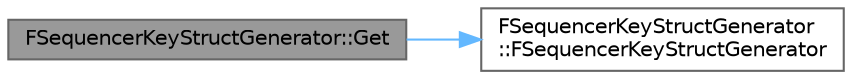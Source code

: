 digraph "FSequencerKeyStructGenerator::Get"
{
 // INTERACTIVE_SVG=YES
 // LATEX_PDF_SIZE
  bgcolor="transparent";
  edge [fontname=Helvetica,fontsize=10,labelfontname=Helvetica,labelfontsize=10];
  node [fontname=Helvetica,fontsize=10,shape=box,height=0.2,width=0.4];
  rankdir="LR";
  Node1 [id="Node000001",label="FSequencerKeyStructGenerator::Get",height=0.2,width=0.4,color="gray40", fillcolor="grey60", style="filled", fontcolor="black",tooltip="Access the singlton instance of this class."];
  Node1 -> Node2 [id="edge1_Node000001_Node000002",color="steelblue1",style="solid",tooltip=" "];
  Node2 [id="Node000002",label="FSequencerKeyStructGenerator\l::FSequencerKeyStructGenerator",height=0.2,width=0.4,color="grey40", fillcolor="white", style="filled",URL="$d2/dc3/classFSequencerKeyStructGenerator.html#af58bbac4f06c5145565947ebb55f10db",tooltip=" "];
}
